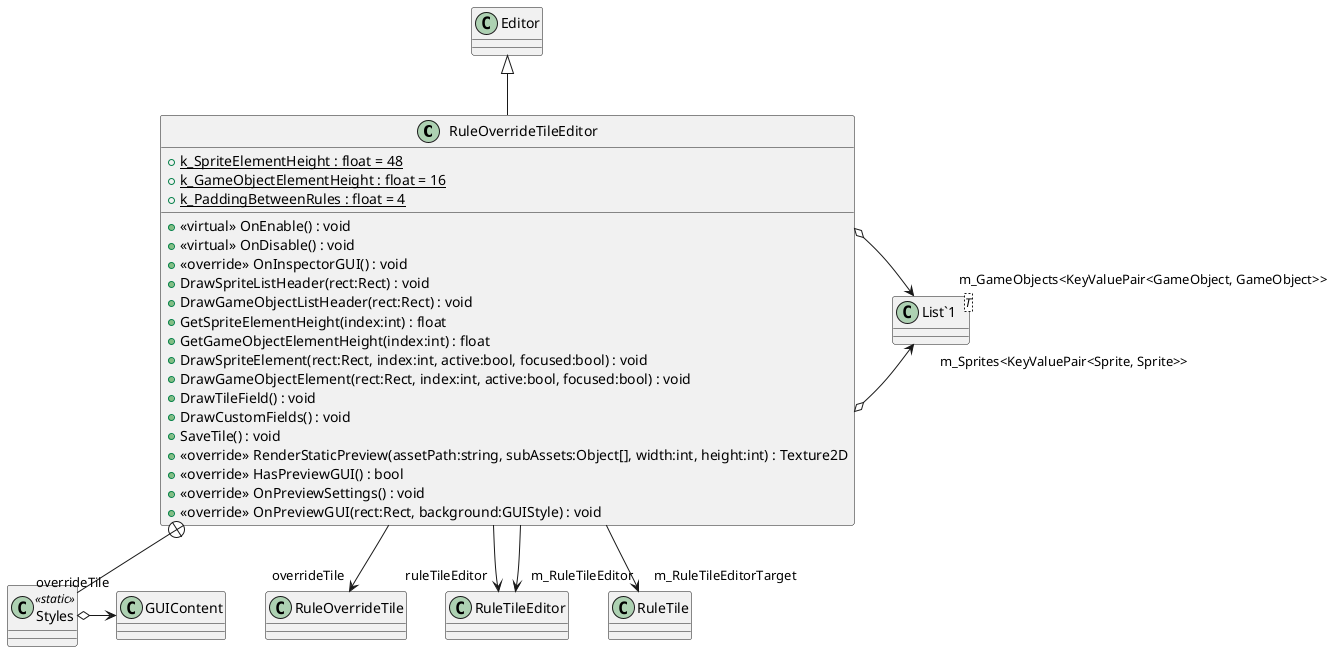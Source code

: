 @startuml
class RuleOverrideTileEditor {
    + {static} k_SpriteElementHeight : float = 48
    + {static} k_GameObjectElementHeight : float = 16
    + {static} k_PaddingBetweenRules : float = 4
    + <<virtual>> OnEnable() : void
    + <<virtual>> OnDisable() : void
    + <<override>> OnInspectorGUI() : void
    + DrawSpriteListHeader(rect:Rect) : void
    + DrawGameObjectListHeader(rect:Rect) : void
    + GetSpriteElementHeight(index:int) : float
    + GetGameObjectElementHeight(index:int) : float
    + DrawSpriteElement(rect:Rect, index:int, active:bool, focused:bool) : void
    + DrawGameObjectElement(rect:Rect, index:int, active:bool, focused:bool) : void
    + DrawTileField() : void
    + DrawCustomFields() : void
    + SaveTile() : void
    + <<override>> RenderStaticPreview(assetPath:string, subAssets:Object[], width:int, height:int) : Texture2D
    + <<override>> HasPreviewGUI() : bool
    + <<override>> OnPreviewSettings() : void
    + <<override>> OnPreviewGUI(rect:Rect, background:GUIStyle) : void
}
class Styles <<static>> {
}
class "List`1"<T> {
}
Editor <|-- RuleOverrideTileEditor
RuleOverrideTileEditor --> "overrideTile" RuleOverrideTile
RuleOverrideTileEditor --> "ruleTileEditor" RuleTileEditor
RuleOverrideTileEditor --> "m_RuleTileEditor" RuleTileEditor
RuleOverrideTileEditor --> "m_RuleTileEditorTarget" RuleTile
RuleOverrideTileEditor o-> "m_Sprites<KeyValuePair<Sprite, Sprite>>" "List`1"
RuleOverrideTileEditor o-> "m_GameObjects<KeyValuePair<GameObject, GameObject>>" "List`1"
RuleOverrideTileEditor +-- Styles
Styles o-> "overrideTile" GUIContent
@enduml
